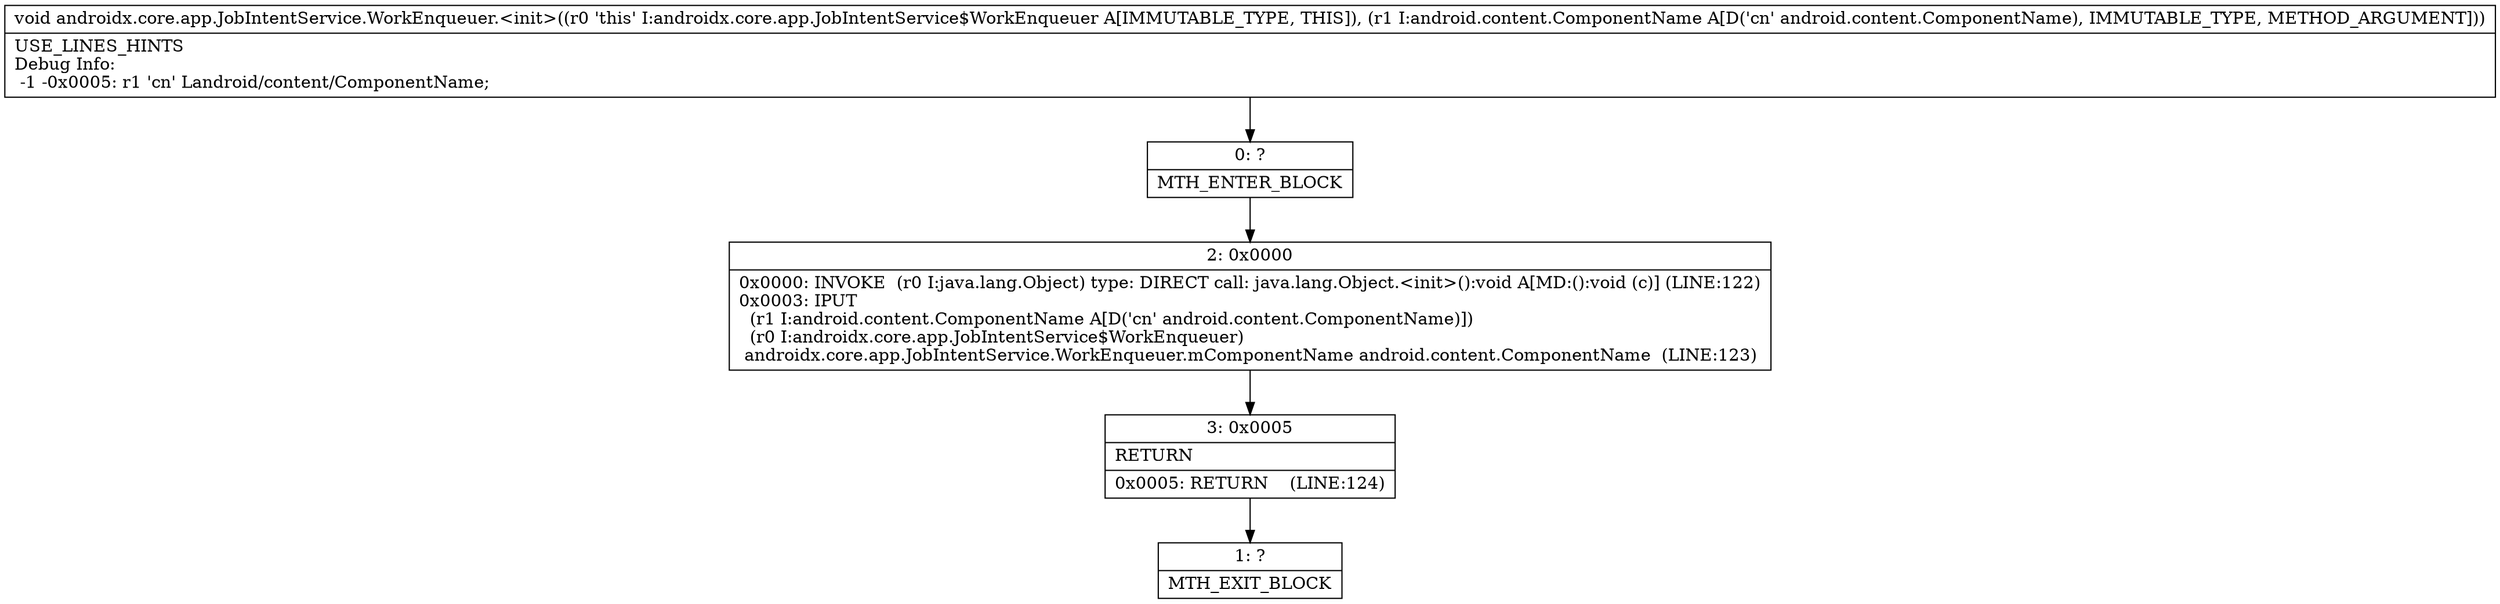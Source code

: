 digraph "CFG forandroidx.core.app.JobIntentService.WorkEnqueuer.\<init\>(Landroid\/content\/ComponentName;)V" {
Node_0 [shape=record,label="{0\:\ ?|MTH_ENTER_BLOCK\l}"];
Node_2 [shape=record,label="{2\:\ 0x0000|0x0000: INVOKE  (r0 I:java.lang.Object) type: DIRECT call: java.lang.Object.\<init\>():void A[MD:():void (c)] (LINE:122)\l0x0003: IPUT  \l  (r1 I:android.content.ComponentName A[D('cn' android.content.ComponentName)])\l  (r0 I:androidx.core.app.JobIntentService$WorkEnqueuer)\l androidx.core.app.JobIntentService.WorkEnqueuer.mComponentName android.content.ComponentName  (LINE:123)\l}"];
Node_3 [shape=record,label="{3\:\ 0x0005|RETURN\l|0x0005: RETURN    (LINE:124)\l}"];
Node_1 [shape=record,label="{1\:\ ?|MTH_EXIT_BLOCK\l}"];
MethodNode[shape=record,label="{void androidx.core.app.JobIntentService.WorkEnqueuer.\<init\>((r0 'this' I:androidx.core.app.JobIntentService$WorkEnqueuer A[IMMUTABLE_TYPE, THIS]), (r1 I:android.content.ComponentName A[D('cn' android.content.ComponentName), IMMUTABLE_TYPE, METHOD_ARGUMENT]))  | USE_LINES_HINTS\lDebug Info:\l  \-1 \-0x0005: r1 'cn' Landroid\/content\/ComponentName;\l}"];
MethodNode -> Node_0;Node_0 -> Node_2;
Node_2 -> Node_3;
Node_3 -> Node_1;
}

